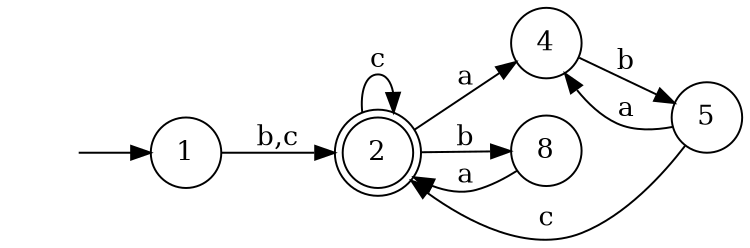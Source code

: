 digraph {
	rankdir=LR;
	margin=0;
	size=5;
	node[shape=circle margin=0]
	2[shape=doublecircle];
	" "[color=white];

	" " -> 1;
	1 -> 2[label="b,c"];
	2 -> 4[label=a];
	2 -> 8[label=b];
	2 -> 2[label=c];
	4 -> 5[label=b];
	8 -> 2[label=a];
	5 -> 4[label=a];
	5 -> 2[label=c];
}